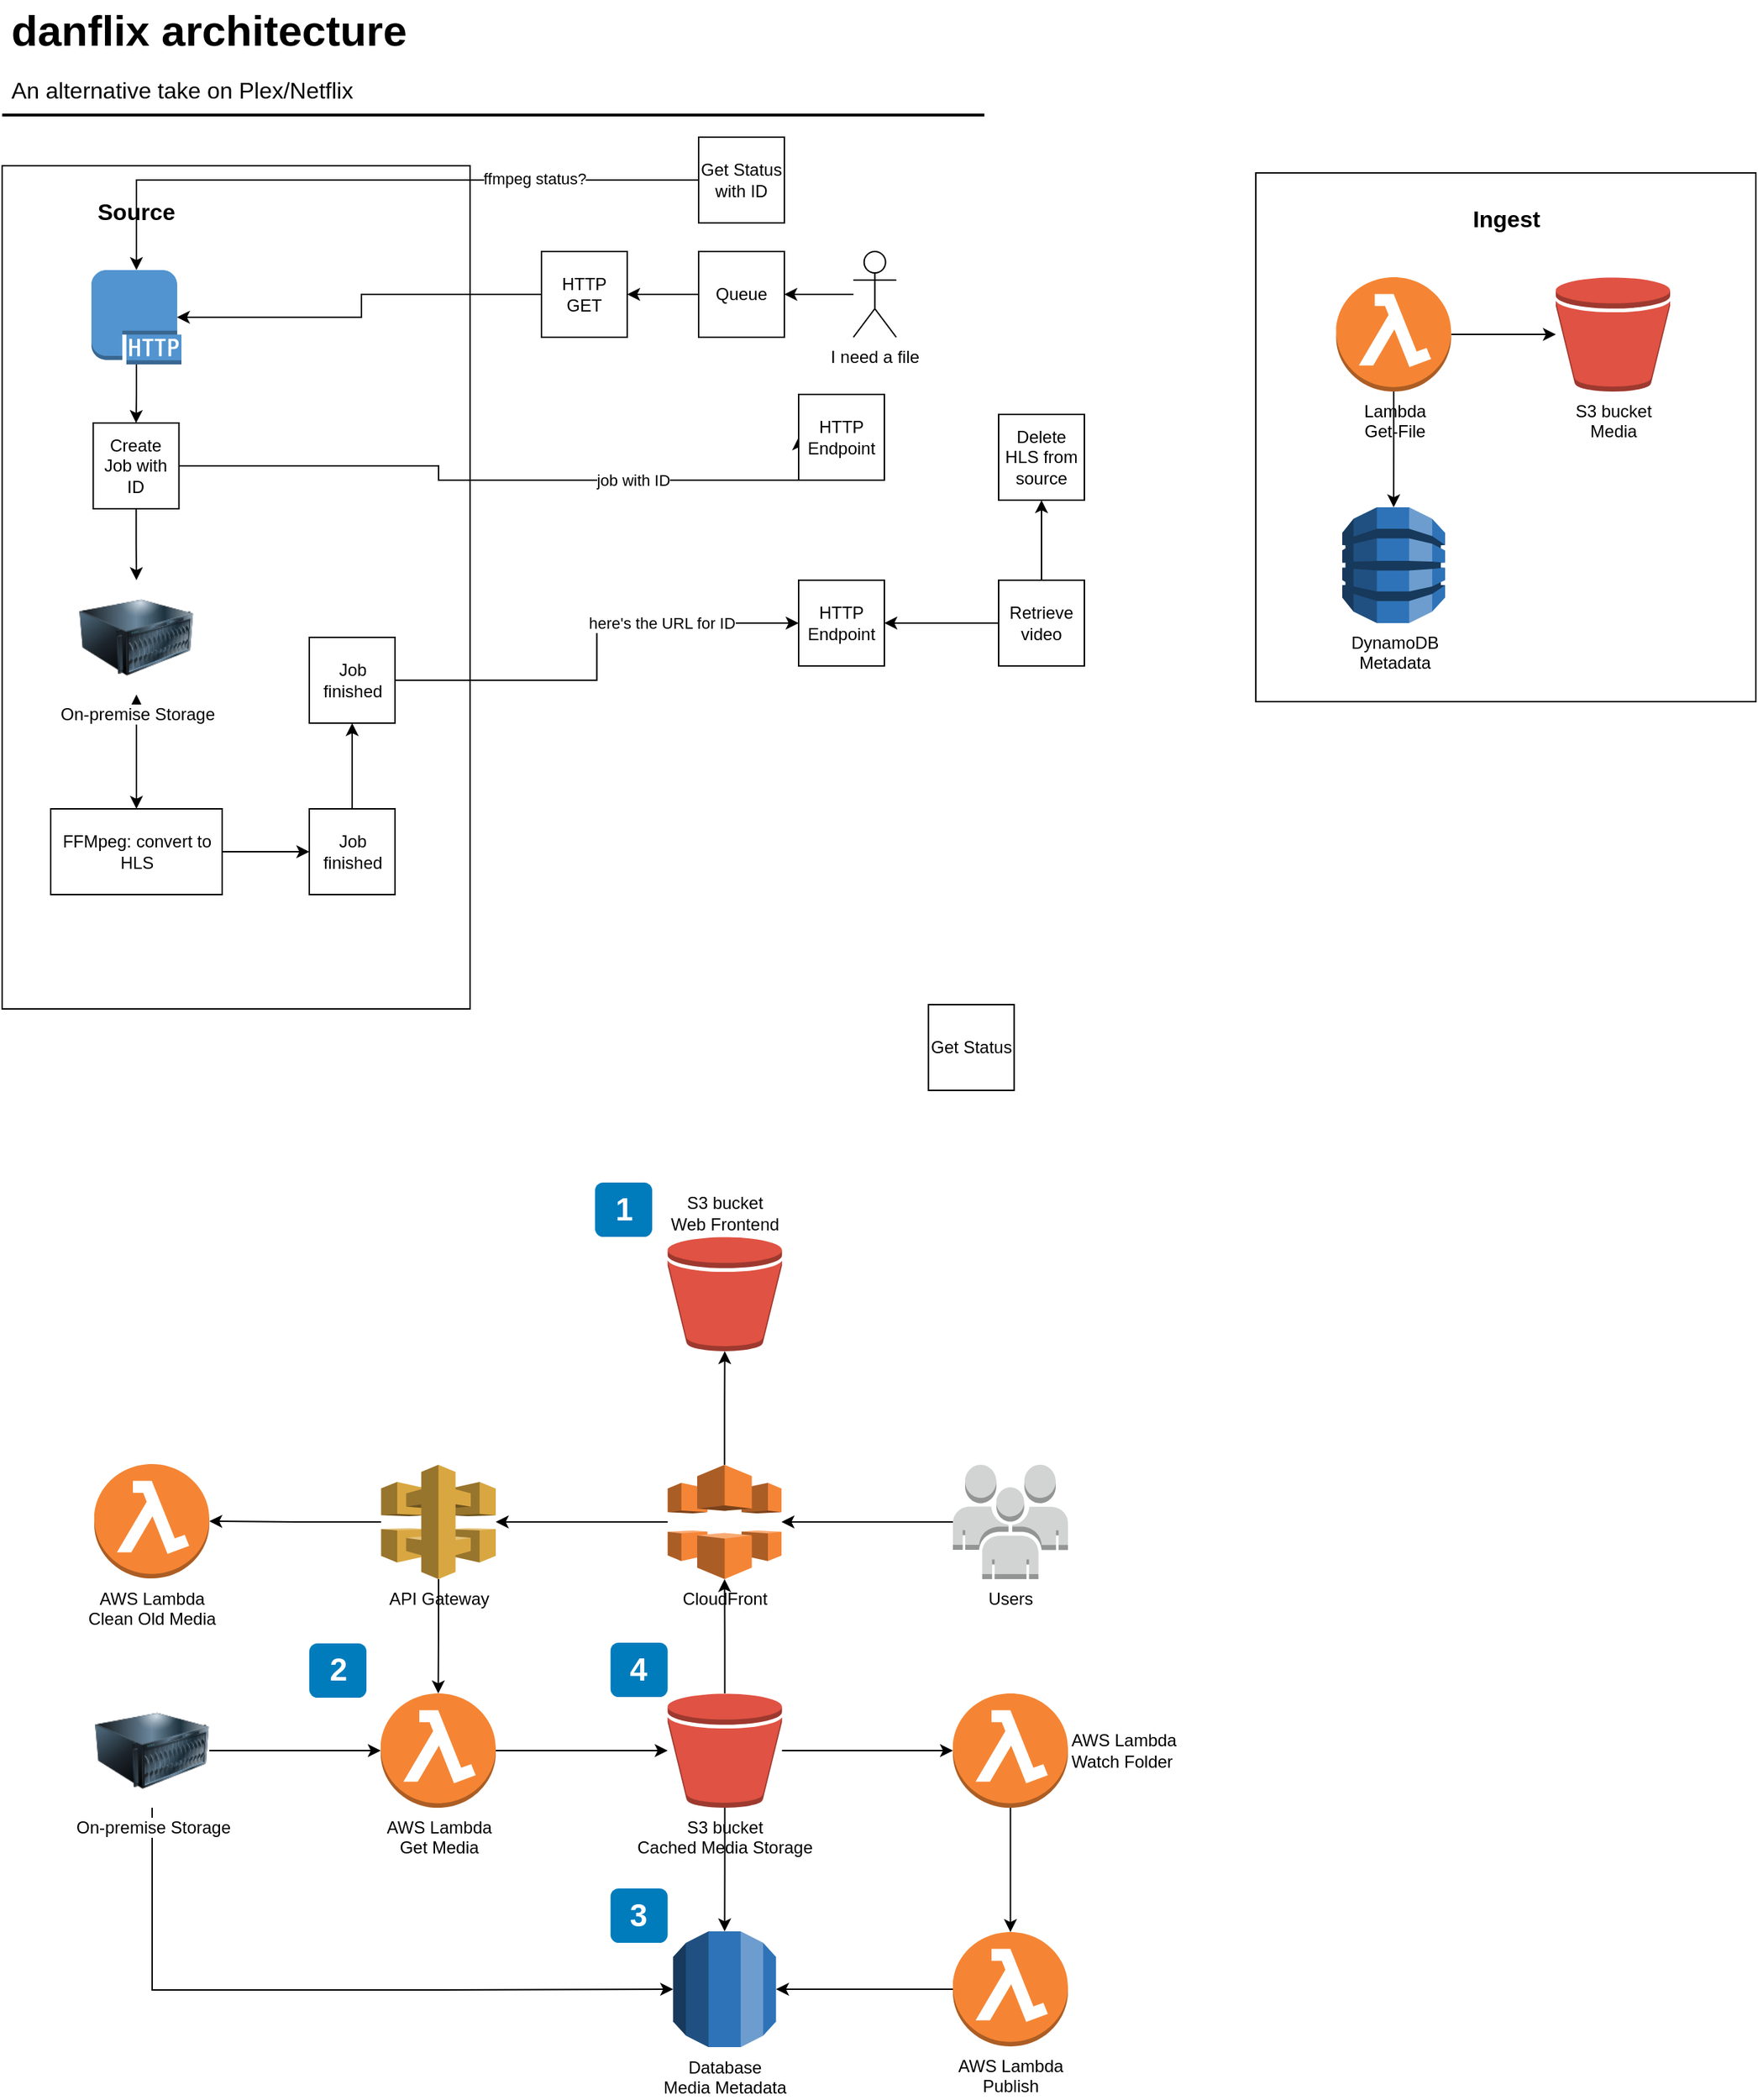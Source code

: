 <mxfile version="13.1.14" type="github">
  <diagram id="Ht1M8jgEwFfnCIfOTk4-" name="Page-1">
    <mxGraphModel dx="1246" dy="825" grid="1" gridSize="10" guides="1" tooltips="1" connect="1" arrows="1" fold="1" page="1" pageScale="1" pageWidth="1169" pageHeight="827" math="0" shadow="0">
      <root>
        <mxCell id="0" />
        <mxCell id="1" parent="0" />
        <mxCell id="xlu-m_gCkx2zm2VbWauh-66" value="" style="rounded=0;whiteSpace=wrap;html=1;" vertex="1" parent="1">
          <mxGeometry x="52.5" y="180" width="327.5" height="590" as="geometry" />
        </mxCell>
        <mxCell id="-QjtrjUzRDEMRZ5MF8oH-9" value="1" style="rounded=1;whiteSpace=wrap;html=1;fillColor=#007CBD;strokeColor=none;fontColor=#FFFFFF;fontStyle=1;fontSize=22;" parent="1" vertex="1">
          <mxGeometry x="467.5" y="891.5" width="40" height="38" as="geometry" />
        </mxCell>
        <mxCell id="-QjtrjUzRDEMRZ5MF8oH-47" value="&lt;div&gt;danflix architecture&lt;/div&gt;" style="text;html=1;resizable=0;points=[];autosize=1;align=left;verticalAlign=top;spacingTop=-4;fontSize=30;fontStyle=1" parent="1" vertex="1">
          <mxGeometry x="56.5" y="64.5" width="290" height="40" as="geometry" />
        </mxCell>
        <mxCell id="-QjtrjUzRDEMRZ5MF8oH-48" value="An alternative take on Plex/Netflix" style="text;html=1;resizable=0;points=[];autosize=1;align=left;verticalAlign=top;spacingTop=-4;fontSize=16;" parent="1" vertex="1">
          <mxGeometry x="56.5" y="114.5" width="250" height="20" as="geometry" />
        </mxCell>
        <mxCell id="-QjtrjUzRDEMRZ5MF8oH-49" value="Source" style="text;html=1;resizable=0;points=[];autosize=1;align=center;verticalAlign=top;spacingTop=-4;fontSize=16;fontStyle=1" parent="1" vertex="1">
          <mxGeometry x="111.25" y="200" width="70" height="20" as="geometry" />
        </mxCell>
        <mxCell id="SCVMTBWpLvtzJIhz15lM-1" value="" style="line;strokeWidth=2;html=1;fontSize=14;" parent="1" vertex="1">
          <mxGeometry x="52.5" y="139.5" width="687.5" height="10" as="geometry" />
        </mxCell>
        <mxCell id="xlu-m_gCkx2zm2VbWauh-38" style="edgeStyle=orthogonalEdgeStyle;rounded=0;orthogonalLoop=1;jettySize=auto;html=1;" edge="1" parent="1" source="xlu-m_gCkx2zm2VbWauh-2" target="xlu-m_gCkx2zm2VbWauh-5">
          <mxGeometry relative="1" as="geometry" />
        </mxCell>
        <mxCell id="xlu-m_gCkx2zm2VbWauh-54" style="edgeStyle=orthogonalEdgeStyle;rounded=0;orthogonalLoop=1;jettySize=auto;html=1;" edge="1" parent="1" source="xlu-m_gCkx2zm2VbWauh-2" target="xlu-m_gCkx2zm2VbWauh-48">
          <mxGeometry relative="1" as="geometry" />
        </mxCell>
        <mxCell id="xlu-m_gCkx2zm2VbWauh-2" value="API Gateway" style="outlineConnect=0;dashed=0;verticalLabelPosition=bottom;verticalAlign=top;align=center;html=1;shape=mxgraph.aws3.api_gateway;fillColor=#D9A741;gradientColor=none;" vertex="1" parent="1">
          <mxGeometry x="317.75" y="1089" width="80.25" height="80" as="geometry" />
        </mxCell>
        <mxCell id="xlu-m_gCkx2zm2VbWauh-37" style="edgeStyle=orthogonalEdgeStyle;rounded=0;orthogonalLoop=1;jettySize=auto;html=1;" edge="1" parent="1" source="xlu-m_gCkx2zm2VbWauh-5" target="xlu-m_gCkx2zm2VbWauh-27">
          <mxGeometry relative="1" as="geometry" />
        </mxCell>
        <mxCell id="xlu-m_gCkx2zm2VbWauh-5" value="&lt;div&gt;AWS Lambda&lt;/div&gt;&lt;div&gt;Get Media&lt;br&gt;&lt;/div&gt;&lt;div&gt;&lt;br&gt;&lt;/div&gt;" style="outlineConnect=0;dashed=0;verticalLabelPosition=bottom;verticalAlign=top;align=center;html=1;shape=mxgraph.aws3.lambda_function;fillColor=#F58534;gradientColor=none;labelPosition=center;" vertex="1" parent="1">
          <mxGeometry x="317.5" y="1249" width="80.5" height="80" as="geometry" />
        </mxCell>
        <mxCell id="xlu-m_gCkx2zm2VbWauh-34" style="edgeStyle=orthogonalEdgeStyle;rounded=0;orthogonalLoop=1;jettySize=auto;html=1;" edge="1" parent="1" source="xlu-m_gCkx2zm2VbWauh-14" target="xlu-m_gCkx2zm2VbWauh-2">
          <mxGeometry relative="1" as="geometry" />
        </mxCell>
        <mxCell id="xlu-m_gCkx2zm2VbWauh-43" style="edgeStyle=orthogonalEdgeStyle;rounded=0;orthogonalLoop=1;jettySize=auto;html=1;" edge="1" parent="1" source="xlu-m_gCkx2zm2VbWauh-14" target="xlu-m_gCkx2zm2VbWauh-17">
          <mxGeometry relative="1" as="geometry" />
        </mxCell>
        <mxCell id="xlu-m_gCkx2zm2VbWauh-14" value="CloudFront" style="outlineConnect=0;dashed=0;verticalLabelPosition=bottom;verticalAlign=top;align=center;html=1;shape=mxgraph.aws3.cloudfront;fillColor=#F58536;gradientColor=none;" vertex="1" parent="1">
          <mxGeometry x="518.33" y="1089" width="79.67" height="80" as="geometry" />
        </mxCell>
        <mxCell id="xlu-m_gCkx2zm2VbWauh-42" style="edgeStyle=orthogonalEdgeStyle;rounded=0;orthogonalLoop=1;jettySize=auto;html=1;entryX=1;entryY=0.5;entryDx=0;entryDy=0;entryPerimeter=0;" edge="1" parent="1" source="xlu-m_gCkx2zm2VbWauh-16" target="xlu-m_gCkx2zm2VbWauh-14">
          <mxGeometry relative="1" as="geometry" />
        </mxCell>
        <mxCell id="xlu-m_gCkx2zm2VbWauh-16" value="Users" style="outlineConnect=0;dashed=0;verticalLabelPosition=bottom;verticalAlign=top;align=center;html=1;shape=mxgraph.aws3.users;fillColor=#D2D3D3;gradientColor=none;" vertex="1" parent="1">
          <mxGeometry x="718" y="1089" width="80.5" height="80" as="geometry" />
        </mxCell>
        <mxCell id="xlu-m_gCkx2zm2VbWauh-17" value="&lt;div&gt;S3 bucket&lt;/div&gt;&lt;div&gt;Web Frontend&lt;br&gt;&lt;/div&gt;" style="outlineConnect=0;dashed=0;verticalLabelPosition=top;verticalAlign=bottom;align=center;html=1;shape=mxgraph.aws3.bucket;fillColor=#E05243;gradientColor=none;labelPosition=center;" vertex="1" parent="1">
          <mxGeometry x="518.33" y="929.5" width="80" height="80" as="geometry" />
        </mxCell>
        <mxCell id="xlu-m_gCkx2zm2VbWauh-29" style="edgeStyle=orthogonalEdgeStyle;rounded=0;orthogonalLoop=1;jettySize=auto;html=1;entryX=0.5;entryY=1;entryDx=0;entryDy=0;entryPerimeter=0;" edge="1" parent="1" source="xlu-m_gCkx2zm2VbWauh-27" target="xlu-m_gCkx2zm2VbWauh-14">
          <mxGeometry relative="1" as="geometry" />
        </mxCell>
        <mxCell id="xlu-m_gCkx2zm2VbWauh-57" style="edgeStyle=orthogonalEdgeStyle;rounded=0;orthogonalLoop=1;jettySize=auto;html=1;" edge="1" parent="1" source="xlu-m_gCkx2zm2VbWauh-27" target="xlu-m_gCkx2zm2VbWauh-52">
          <mxGeometry relative="1" as="geometry" />
        </mxCell>
        <mxCell id="xlu-m_gCkx2zm2VbWauh-63" style="edgeStyle=orthogonalEdgeStyle;rounded=0;orthogonalLoop=1;jettySize=auto;html=1;" edge="1" parent="1" source="xlu-m_gCkx2zm2VbWauh-27" target="xlu-m_gCkx2zm2VbWauh-61">
          <mxGeometry relative="1" as="geometry" />
        </mxCell>
        <mxCell id="xlu-m_gCkx2zm2VbWauh-27" value="S3 bucket&lt;div&gt;Cached Media Storage&lt;br&gt;&lt;/div&gt;" style="outlineConnect=0;dashed=0;verticalLabelPosition=bottom;verticalAlign=top;align=center;html=1;shape=mxgraph.aws3.bucket;fillColor=#E05243;gradientColor=none;labelPosition=center;" vertex="1" parent="1">
          <mxGeometry x="518.33" y="1249" width="80" height="80" as="geometry" />
        </mxCell>
        <mxCell id="xlu-m_gCkx2zm2VbWauh-36" style="edgeStyle=orthogonalEdgeStyle;rounded=0;orthogonalLoop=1;jettySize=auto;html=1;" edge="1" parent="1" source="xlu-m_gCkx2zm2VbWauh-30" target="xlu-m_gCkx2zm2VbWauh-5">
          <mxGeometry relative="1" as="geometry" />
        </mxCell>
        <mxCell id="xlu-m_gCkx2zm2VbWauh-58" style="edgeStyle=orthogonalEdgeStyle;rounded=0;orthogonalLoop=1;jettySize=auto;html=1;entryX=0;entryY=0.5;entryDx=0;entryDy=0;entryPerimeter=0;" edge="1" parent="1" source="xlu-m_gCkx2zm2VbWauh-30" target="xlu-m_gCkx2zm2VbWauh-52">
          <mxGeometry relative="1" as="geometry">
            <Array as="points">
              <mxPoint x="157.5" y="1456.5" />
              <mxPoint x="359.5" y="1456.5" />
            </Array>
          </mxGeometry>
        </mxCell>
        <mxCell id="xlu-m_gCkx2zm2VbWauh-30" value="On-premise Storage" style="image;html=1;labelBackgroundColor=#ffffff;image=img/lib/clip_art/computers/Server_128x128.png" vertex="1" parent="1">
          <mxGeometry x="117.5" y="1249" width="80" height="80" as="geometry" />
        </mxCell>
        <mxCell id="xlu-m_gCkx2zm2VbWauh-44" value="2" style="rounded=1;whiteSpace=wrap;html=1;fillColor=#007CBD;strokeColor=none;fontColor=#FFFFFF;fontStyle=1;fontSize=22;" vertex="1" parent="1">
          <mxGeometry x="267.5" y="1214" width="40" height="38" as="geometry" />
        </mxCell>
        <mxCell id="xlu-m_gCkx2zm2VbWauh-46" value="3" style="rounded=1;whiteSpace=wrap;html=1;fillColor=#007CBD;strokeColor=none;fontColor=#FFFFFF;fontStyle=1;fontSize=22;" vertex="1" parent="1">
          <mxGeometry x="478.33" y="1385.5" width="40" height="38" as="geometry" />
        </mxCell>
        <mxCell id="xlu-m_gCkx2zm2VbWauh-47" value="4" style="rounded=1;whiteSpace=wrap;html=1;fillColor=#007CBD;strokeColor=none;fontColor=#FFFFFF;fontStyle=1;fontSize=22;" vertex="1" parent="1">
          <mxGeometry x="478.33" y="1213.5" width="40" height="38" as="geometry" />
        </mxCell>
        <mxCell id="xlu-m_gCkx2zm2VbWauh-48" value="&lt;div&gt;AWS Lambda&lt;/div&gt;&lt;div&gt;Clean Old Media&lt;br&gt;&lt;/div&gt;&lt;div&gt;&lt;br&gt;&lt;/div&gt;" style="outlineConnect=0;dashed=0;verticalLabelPosition=bottom;verticalAlign=top;align=center;html=1;shape=mxgraph.aws3.lambda_function;fillColor=#F58534;gradientColor=none;labelPosition=center;" vertex="1" parent="1">
          <mxGeometry x="117" y="1088.5" width="80.5" height="80" as="geometry" />
        </mxCell>
        <mxCell id="xlu-m_gCkx2zm2VbWauh-52" value="&lt;div&gt;Database&lt;/div&gt;&lt;div&gt;Media Metadata&lt;br&gt;&lt;/div&gt;" style="outlineConnect=0;dashed=0;verticalLabelPosition=bottom;verticalAlign=top;align=center;html=1;shape=mxgraph.aws3.rds;fillColor=#2E73B8;gradientColor=none;" vertex="1" parent="1">
          <mxGeometry x="522.17" y="1415.5" width="72" height="81" as="geometry" />
        </mxCell>
        <mxCell id="xlu-m_gCkx2zm2VbWauh-64" style="edgeStyle=orthogonalEdgeStyle;rounded=0;orthogonalLoop=1;jettySize=auto;html=1;entryX=0.5;entryY=0;entryDx=0;entryDy=0;entryPerimeter=0;" edge="1" parent="1" source="xlu-m_gCkx2zm2VbWauh-61" target="xlu-m_gCkx2zm2VbWauh-62">
          <mxGeometry relative="1" as="geometry" />
        </mxCell>
        <mxCell id="xlu-m_gCkx2zm2VbWauh-61" value="&lt;div&gt;AWS Lambda&lt;/div&gt;&lt;div&gt;Watch Folder&lt;/div&gt;" style="outlineConnect=0;dashed=0;verticalLabelPosition=middle;verticalAlign=middle;align=left;html=1;shape=mxgraph.aws3.lambda_function;fillColor=#F58534;gradientColor=none;labelPosition=right;" vertex="1" parent="1">
          <mxGeometry x="718" y="1249" width="80.5" height="80" as="geometry" />
        </mxCell>
        <mxCell id="xlu-m_gCkx2zm2VbWauh-65" style="edgeStyle=orthogonalEdgeStyle;rounded=0;orthogonalLoop=1;jettySize=auto;html=1;" edge="1" parent="1" source="xlu-m_gCkx2zm2VbWauh-62" target="xlu-m_gCkx2zm2VbWauh-52">
          <mxGeometry relative="1" as="geometry" />
        </mxCell>
        <mxCell id="xlu-m_gCkx2zm2VbWauh-62" value="&lt;div&gt;AWS Lambda&lt;/div&gt;&lt;div&gt;Publish&lt;/div&gt;" style="outlineConnect=0;dashed=0;verticalLabelPosition=bottom;verticalAlign=top;align=center;html=1;shape=mxgraph.aws3.lambda_function;fillColor=#F58534;gradientColor=none;labelPosition=center;" vertex="1" parent="1">
          <mxGeometry x="718" y="1416" width="80.5" height="80" as="geometry" />
        </mxCell>
        <mxCell id="xlu-m_gCkx2zm2VbWauh-76" style="rounded=0;orthogonalLoop=1;jettySize=auto;html=1;entryX=0.5;entryY=0;entryDx=0;entryDy=0;edgeStyle=orthogonalEdgeStyle;startArrow=classic;startFill=1;" edge="1" parent="1" source="xlu-m_gCkx2zm2VbWauh-67" target="xlu-m_gCkx2zm2VbWauh-75">
          <mxGeometry relative="1" as="geometry" />
        </mxCell>
        <mxCell id="xlu-m_gCkx2zm2VbWauh-67" value="On-premise Storage" style="image;html=1;labelBackgroundColor=#ffffff;image=img/lib/clip_art/computers/Server_128x128.png" vertex="1" parent="1">
          <mxGeometry x="106.5" y="470" width="80" height="80" as="geometry" />
        </mxCell>
        <mxCell id="xlu-m_gCkx2zm2VbWauh-99" style="edgeStyle=orthogonalEdgeStyle;rounded=0;orthogonalLoop=1;jettySize=auto;html=1;entryX=0.5;entryY=0;entryDx=0;entryDy=0;startArrow=none;startFill=0;endArrow=classic;endFill=1;" edge="1" parent="1" source="xlu-m_gCkx2zm2VbWauh-68" target="xlu-m_gCkx2zm2VbWauh-98">
          <mxGeometry relative="1" as="geometry" />
        </mxCell>
        <mxCell id="xlu-m_gCkx2zm2VbWauh-68" value="" style="outlineConnect=0;dashed=0;verticalLabelPosition=bottom;verticalAlign=top;align=center;html=1;shape=mxgraph.aws3.http_protocol;fillColor=#5294CF;gradientColor=none;" vertex="1" parent="1">
          <mxGeometry x="115" y="253" width="63" height="66" as="geometry" />
        </mxCell>
        <mxCell id="xlu-m_gCkx2zm2VbWauh-70" value="" style="rounded=0;whiteSpace=wrap;html=1;" vertex="1" parent="1">
          <mxGeometry x="930" y="185" width="350" height="370" as="geometry" />
        </mxCell>
        <mxCell id="xlu-m_gCkx2zm2VbWauh-71" value="Ingest" style="text;html=1;resizable=0;points=[];autosize=1;align=center;verticalAlign=top;spacingTop=-4;fontSize=16;fontStyle=1" vertex="1" parent="1">
          <mxGeometry x="1075" y="205" width="60" height="20" as="geometry" />
        </mxCell>
        <mxCell id="xlu-m_gCkx2zm2VbWauh-81" style="edgeStyle=orthogonalEdgeStyle;rounded=0;orthogonalLoop=1;jettySize=auto;html=1;startArrow=none;startFill=0;endArrow=classic;endFill=1;" edge="1" parent="1" source="xlu-m_gCkx2zm2VbWauh-73" target="xlu-m_gCkx2zm2VbWauh-74">
          <mxGeometry relative="1" as="geometry" />
        </mxCell>
        <mxCell id="xlu-m_gCkx2zm2VbWauh-84" style="edgeStyle=orthogonalEdgeStyle;rounded=0;orthogonalLoop=1;jettySize=auto;html=1;entryX=0.5;entryY=0;entryDx=0;entryDy=0;entryPerimeter=0;startArrow=none;startFill=0;endArrow=classic;endFill=1;" edge="1" parent="1" source="xlu-m_gCkx2zm2VbWauh-73" target="xlu-m_gCkx2zm2VbWauh-83">
          <mxGeometry relative="1" as="geometry" />
        </mxCell>
        <mxCell id="xlu-m_gCkx2zm2VbWauh-73" value="&lt;div&gt;Lambda&lt;/div&gt;&lt;div&gt;Get-File&lt;/div&gt;" style="outlineConnect=0;dashed=0;verticalLabelPosition=bottom;verticalAlign=top;align=center;html=1;shape=mxgraph.aws3.lambda_function;fillColor=#F58534;gradientColor=none;labelPosition=center;" vertex="1" parent="1">
          <mxGeometry x="986.25" y="258" width="80.5" height="80" as="geometry" />
        </mxCell>
        <mxCell id="xlu-m_gCkx2zm2VbWauh-74" value="&lt;div&gt;S3 bucket&lt;/div&gt;&lt;div&gt;Media&lt;br&gt;&lt;/div&gt;" style="outlineConnect=0;dashed=0;verticalLabelPosition=bottom;verticalAlign=top;align=center;html=1;shape=mxgraph.aws3.bucket;fillColor=#E05243;gradientColor=none;labelPosition=center;" vertex="1" parent="1">
          <mxGeometry x="1140" y="258" width="80" height="80" as="geometry" />
        </mxCell>
        <mxCell id="xlu-m_gCkx2zm2VbWauh-111" style="edgeStyle=orthogonalEdgeStyle;rounded=0;orthogonalLoop=1;jettySize=auto;html=1;startArrow=none;startFill=0;endArrow=classic;endFill=1;" edge="1" parent="1" source="xlu-m_gCkx2zm2VbWauh-75" target="xlu-m_gCkx2zm2VbWauh-110">
          <mxGeometry relative="1" as="geometry" />
        </mxCell>
        <mxCell id="xlu-m_gCkx2zm2VbWauh-75" value="FFMpeg: convert to HLS" style="rounded=0;whiteSpace=wrap;html=1;align=center;" vertex="1" parent="1">
          <mxGeometry x="86.5" y="630" width="120" height="60" as="geometry" />
        </mxCell>
        <mxCell id="xlu-m_gCkx2zm2VbWauh-83" value="&lt;div&gt;DynamoDB&lt;/div&gt;&lt;div&gt;Metadata&lt;br&gt;&lt;/div&gt;" style="outlineConnect=0;dashed=0;verticalLabelPosition=bottom;verticalAlign=top;align=center;html=1;shape=mxgraph.aws3.dynamo_db;fillColor=#2E73B8;gradientColor=none;" vertex="1" parent="1">
          <mxGeometry x="990.5" y="419" width="72" height="81" as="geometry" />
        </mxCell>
        <mxCell id="xlu-m_gCkx2zm2VbWauh-102" style="edgeStyle=orthogonalEdgeStyle;rounded=0;orthogonalLoop=1;jettySize=auto;html=1;entryX=1;entryY=0.5;entryDx=0;entryDy=0;startArrow=none;startFill=0;endArrow=classic;endFill=1;" edge="1" parent="1" source="xlu-m_gCkx2zm2VbWauh-86" target="xlu-m_gCkx2zm2VbWauh-101">
          <mxGeometry relative="1" as="geometry" />
        </mxCell>
        <mxCell id="xlu-m_gCkx2zm2VbWauh-86" value="&lt;div&gt;Queue&lt;br&gt;&lt;/div&gt;" style="rounded=0;whiteSpace=wrap;html=1;align=center;" vertex="1" parent="1">
          <mxGeometry x="540" y="240" width="60" height="60" as="geometry" />
        </mxCell>
        <mxCell id="xlu-m_gCkx2zm2VbWauh-90" style="edgeStyle=orthogonalEdgeStyle;rounded=0;orthogonalLoop=1;jettySize=auto;html=1;entryX=1;entryY=0.5;entryDx=0;entryDy=0;startArrow=none;startFill=0;endArrow=classic;endFill=1;" edge="1" parent="1" source="xlu-m_gCkx2zm2VbWauh-88" target="xlu-m_gCkx2zm2VbWauh-86">
          <mxGeometry relative="1" as="geometry" />
        </mxCell>
        <mxCell id="xlu-m_gCkx2zm2VbWauh-88" value="I need a file" style="shape=umlActor;verticalLabelPosition=bottom;labelBackgroundColor=#ffffff;verticalAlign=top;html=1;outlineConnect=0;align=center;" vertex="1" parent="1">
          <mxGeometry x="648.33" y="240" width="30" height="60" as="geometry" />
        </mxCell>
        <mxCell id="xlu-m_gCkx2zm2VbWauh-108" style="edgeStyle=orthogonalEdgeStyle;rounded=0;orthogonalLoop=1;jettySize=auto;html=1;startArrow=none;startFill=0;endArrow=classic;endFill=1;" edge="1" parent="1" source="xlu-m_gCkx2zm2VbWauh-95" target="xlu-m_gCkx2zm2VbWauh-68">
          <mxGeometry relative="1" as="geometry" />
        </mxCell>
        <mxCell id="xlu-m_gCkx2zm2VbWauh-109" value="ffmpeg status?" style="edgeLabel;html=1;align=center;verticalAlign=middle;resizable=0;points=[];" vertex="1" connectable="0" parent="xlu-m_gCkx2zm2VbWauh-108">
          <mxGeometry x="-0.494" y="-1" relative="1" as="geometry">
            <mxPoint as="offset" />
          </mxGeometry>
        </mxCell>
        <mxCell id="xlu-m_gCkx2zm2VbWauh-95" value="Get Status with ID" style="rounded=0;whiteSpace=wrap;html=1;align=center;" vertex="1" parent="1">
          <mxGeometry x="540" y="160" width="60" height="60" as="geometry" />
        </mxCell>
        <mxCell id="xlu-m_gCkx2zm2VbWauh-96" value="Get Status" style="rounded=0;whiteSpace=wrap;html=1;align=center;" vertex="1" parent="1">
          <mxGeometry x="700.83" y="767" width="60" height="60" as="geometry" />
        </mxCell>
        <mxCell id="xlu-m_gCkx2zm2VbWauh-100" style="edgeStyle=orthogonalEdgeStyle;rounded=0;orthogonalLoop=1;jettySize=auto;html=1;startArrow=none;startFill=0;endArrow=classic;endFill=1;" edge="1" parent="1" source="xlu-m_gCkx2zm2VbWauh-98" target="xlu-m_gCkx2zm2VbWauh-67">
          <mxGeometry relative="1" as="geometry" />
        </mxCell>
        <mxCell id="xlu-m_gCkx2zm2VbWauh-105" style="edgeStyle=orthogonalEdgeStyle;rounded=0;orthogonalLoop=1;jettySize=auto;html=1;entryX=0;entryY=0.5;entryDx=0;entryDy=0;startArrow=none;startFill=0;endArrow=classic;endFill=1;" edge="1" parent="1" source="xlu-m_gCkx2zm2VbWauh-98" target="xlu-m_gCkx2zm2VbWauh-104">
          <mxGeometry relative="1" as="geometry">
            <Array as="points">
              <mxPoint x="358" y="390" />
              <mxPoint x="358" y="400" />
            </Array>
          </mxGeometry>
        </mxCell>
        <mxCell id="xlu-m_gCkx2zm2VbWauh-106" value="job with ID" style="edgeLabel;html=1;align=center;verticalAlign=middle;resizable=0;points=[];" vertex="1" connectable="0" parent="xlu-m_gCkx2zm2VbWauh-105">
          <mxGeometry x="0.282" y="-4" relative="1" as="geometry">
            <mxPoint x="23.75" y="-4.04" as="offset" />
          </mxGeometry>
        </mxCell>
        <mxCell id="xlu-m_gCkx2zm2VbWauh-98" value="Create Job with ID" style="rounded=0;whiteSpace=wrap;html=1;align=center;" vertex="1" parent="1">
          <mxGeometry x="116.25" y="360" width="60" height="60" as="geometry" />
        </mxCell>
        <mxCell id="xlu-m_gCkx2zm2VbWauh-103" style="edgeStyle=orthogonalEdgeStyle;rounded=0;orthogonalLoop=1;jettySize=auto;html=1;entryX=0.95;entryY=0.5;entryDx=0;entryDy=0;entryPerimeter=0;startArrow=none;startFill=0;endArrow=classic;endFill=1;" edge="1" parent="1" source="xlu-m_gCkx2zm2VbWauh-101" target="xlu-m_gCkx2zm2VbWauh-68">
          <mxGeometry relative="1" as="geometry" />
        </mxCell>
        <mxCell id="xlu-m_gCkx2zm2VbWauh-101" value="HTTP GET" style="rounded=0;whiteSpace=wrap;html=1;align=center;" vertex="1" parent="1">
          <mxGeometry x="430" y="240" width="60" height="60" as="geometry" />
        </mxCell>
        <mxCell id="xlu-m_gCkx2zm2VbWauh-104" value="HTTP Endpoint" style="rounded=0;whiteSpace=wrap;html=1;align=center;" vertex="1" parent="1">
          <mxGeometry x="610" y="340" width="60" height="60" as="geometry" />
        </mxCell>
        <mxCell id="xlu-m_gCkx2zm2VbWauh-107" value="HTTP Endpoint" style="rounded=0;whiteSpace=wrap;html=1;align=center;" vertex="1" parent="1">
          <mxGeometry x="610" y="470" width="60" height="60" as="geometry" />
        </mxCell>
        <mxCell id="xlu-m_gCkx2zm2VbWauh-113" style="edgeStyle=orthogonalEdgeStyle;rounded=0;orthogonalLoop=1;jettySize=auto;html=1;entryX=0.5;entryY=1;entryDx=0;entryDy=0;startArrow=none;startFill=0;endArrow=classic;endFill=1;" edge="1" parent="1" source="xlu-m_gCkx2zm2VbWauh-110" target="xlu-m_gCkx2zm2VbWauh-112">
          <mxGeometry relative="1" as="geometry" />
        </mxCell>
        <mxCell id="xlu-m_gCkx2zm2VbWauh-110" value="Job finished" style="rounded=0;whiteSpace=wrap;html=1;align=center;" vertex="1" parent="1">
          <mxGeometry x="267.5" y="630" width="60" height="60" as="geometry" />
        </mxCell>
        <mxCell id="xlu-m_gCkx2zm2VbWauh-114" style="edgeStyle=orthogonalEdgeStyle;rounded=0;orthogonalLoop=1;jettySize=auto;html=1;entryX=0;entryY=0.5;entryDx=0;entryDy=0;startArrow=none;startFill=0;endArrow=classic;endFill=1;" edge="1" parent="1" source="xlu-m_gCkx2zm2VbWauh-112" target="xlu-m_gCkx2zm2VbWauh-107">
          <mxGeometry relative="1" as="geometry" />
        </mxCell>
        <mxCell id="xlu-m_gCkx2zm2VbWauh-115" value="here&#39;s the URL for ID" style="edgeLabel;html=1;align=center;verticalAlign=middle;resizable=0;points=[];" vertex="1" connectable="0" parent="xlu-m_gCkx2zm2VbWauh-114">
          <mxGeometry x="0.412" relative="1" as="geometry">
            <mxPoint x="-1" as="offset" />
          </mxGeometry>
        </mxCell>
        <mxCell id="xlu-m_gCkx2zm2VbWauh-112" value="Job finished" style="rounded=0;whiteSpace=wrap;html=1;align=center;" vertex="1" parent="1">
          <mxGeometry x="267.5" y="510" width="60" height="60" as="geometry" />
        </mxCell>
        <mxCell id="xlu-m_gCkx2zm2VbWauh-117" style="edgeStyle=orthogonalEdgeStyle;rounded=0;orthogonalLoop=1;jettySize=auto;html=1;entryX=1;entryY=0.5;entryDx=0;entryDy=0;startArrow=none;startFill=0;endArrow=classic;endFill=1;" edge="1" parent="1" source="xlu-m_gCkx2zm2VbWauh-116" target="xlu-m_gCkx2zm2VbWauh-107">
          <mxGeometry relative="1" as="geometry" />
        </mxCell>
        <mxCell id="xlu-m_gCkx2zm2VbWauh-121" style="edgeStyle=orthogonalEdgeStyle;rounded=0;orthogonalLoop=1;jettySize=auto;html=1;entryX=0.5;entryY=1;entryDx=0;entryDy=0;startArrow=none;startFill=0;endArrow=classic;endFill=1;" edge="1" parent="1" source="xlu-m_gCkx2zm2VbWauh-116" target="xlu-m_gCkx2zm2VbWauh-119">
          <mxGeometry relative="1" as="geometry" />
        </mxCell>
        <mxCell id="xlu-m_gCkx2zm2VbWauh-116" value="Retrieve video" style="rounded=0;whiteSpace=wrap;html=1;align=center;" vertex="1" parent="1">
          <mxGeometry x="750" y="470" width="60" height="60" as="geometry" />
        </mxCell>
        <mxCell id="xlu-m_gCkx2zm2VbWauh-119" value="Delete HLS from source" style="rounded=0;whiteSpace=wrap;html=1;align=center;" vertex="1" parent="1">
          <mxGeometry x="750" y="354" width="60" height="60" as="geometry" />
        </mxCell>
      </root>
    </mxGraphModel>
  </diagram>
</mxfile>
